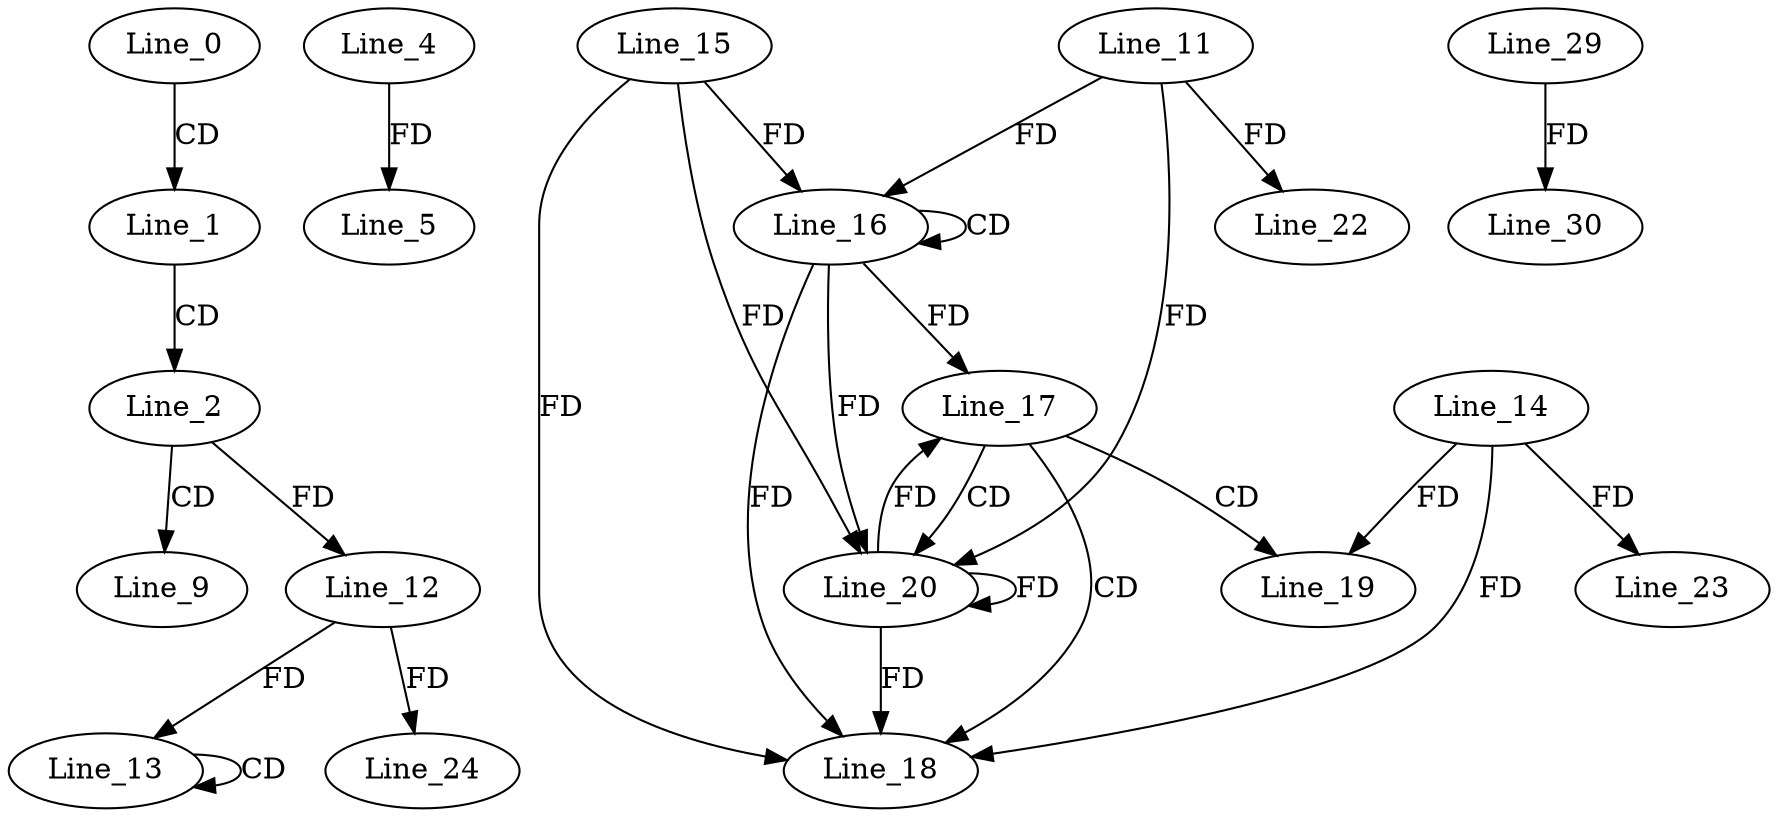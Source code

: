 digraph G {
  Line_0;
  Line_1;
  Line_2;
  Line_4;
  Line_5;
  Line_9;
  Line_12;
  Line_13;
  Line_13;
  Line_12;
  Line_16;
  Line_16;
  Line_11;
  Line_15;
  Line_17;
  Line_18;
  Line_14;
  Line_19;
  Line_20;
  Line_20;
  Line_22;
  Line_23;
  Line_24;
  Line_29;
  Line_30;
  Line_0 -> Line_1 [ label="CD" ];
  Line_1 -> Line_2 [ label="CD" ];
  Line_4 -> Line_5 [ label="FD" ];
  Line_2 -> Line_9 [ label="CD" ];
  Line_2 -> Line_12 [ label="FD" ];
  Line_13 -> Line_13 [ label="CD" ];
  Line_12 -> Line_13 [ label="FD" ];
  Line_16 -> Line_16 [ label="CD" ];
  Line_11 -> Line_16 [ label="FD" ];
  Line_15 -> Line_16 [ label="FD" ];
  Line_16 -> Line_17 [ label="FD" ];
  Line_17 -> Line_18 [ label="CD" ];
  Line_14 -> Line_18 [ label="FD" ];
  Line_15 -> Line_18 [ label="FD" ];
  Line_16 -> Line_18 [ label="FD" ];
  Line_17 -> Line_19 [ label="CD" ];
  Line_14 -> Line_19 [ label="FD" ];
  Line_17 -> Line_20 [ label="CD" ];
  Line_20 -> Line_20 [ label="FD" ];
  Line_16 -> Line_20 [ label="FD" ];
  Line_11 -> Line_20 [ label="FD" ];
  Line_15 -> Line_20 [ label="FD" ];
  Line_11 -> Line_22 [ label="FD" ];
  Line_14 -> Line_23 [ label="FD" ];
  Line_12 -> Line_24 [ label="FD" ];
  Line_29 -> Line_30 [ label="FD" ];
  Line_20 -> Line_17 [ label="FD" ];
  Line_20 -> Line_18 [ label="FD" ];
}
